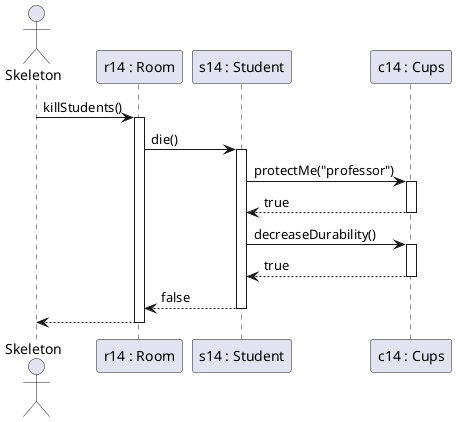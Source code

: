 @startuml oktato_tamad

actor Skeleton as sk
participant "r14 : Room" as r
participant "s14 : Student" as s
participant "c14 : Cups" as c

sk->r ++: killStudents()

r -> s ++: die()

s->c ++: protectMe("professor")
c-->s --: true

s->c ++: decreaseDurability()
c-->s --: true

s-->r --: false

r-->sk --:

@enduml